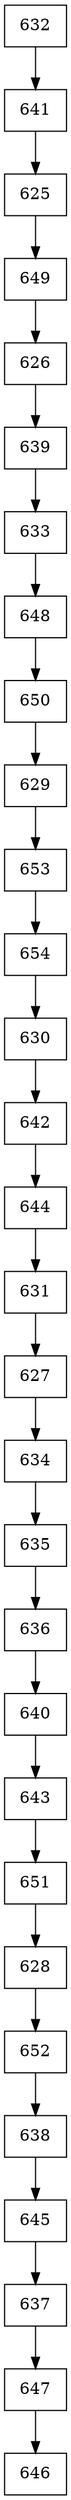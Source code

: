 digraph G {
  node [shape=record];
  node0 [label="{632}"];
  node0 -> node1;
  node1 [label="{641}"];
  node1 -> node2;
  node2 [label="{625}"];
  node2 -> node3;
  node3 [label="{649}"];
  node3 -> node4;
  node4 [label="{626}"];
  node4 -> node5;
  node5 [label="{639}"];
  node5 -> node6;
  node6 [label="{633}"];
  node6 -> node7;
  node7 [label="{648}"];
  node7 -> node8;
  node8 [label="{650}"];
  node8 -> node9;
  node9 [label="{629}"];
  node9 -> node10;
  node10 [label="{653}"];
  node10 -> node11;
  node11 [label="{654}"];
  node11 -> node12;
  node12 [label="{630}"];
  node12 -> node13;
  node13 [label="{642}"];
  node13 -> node14;
  node14 [label="{644}"];
  node14 -> node15;
  node15 [label="{631}"];
  node15 -> node16;
  node16 [label="{627}"];
  node16 -> node17;
  node17 [label="{634}"];
  node17 -> node18;
  node18 [label="{635}"];
  node18 -> node19;
  node19 [label="{636}"];
  node19 -> node20;
  node20 [label="{640}"];
  node20 -> node21;
  node21 [label="{643}"];
  node21 -> node22;
  node22 [label="{651}"];
  node22 -> node23;
  node23 [label="{628}"];
  node23 -> node24;
  node24 [label="{652}"];
  node24 -> node25;
  node25 [label="{638}"];
  node25 -> node26;
  node26 [label="{645}"];
  node26 -> node27;
  node27 [label="{637}"];
  node27 -> node28;
  node28 [label="{647}"];
  node28 -> node29;
  node29 [label="{646}"];
}
